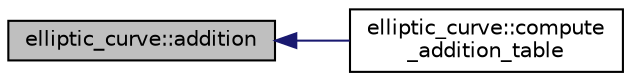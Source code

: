 digraph "elliptic_curve::addition"
{
  edge [fontname="Helvetica",fontsize="10",labelfontname="Helvetica",labelfontsize="10"];
  node [fontname="Helvetica",fontsize="10",shape=record];
  rankdir="LR";
  Node11 [label="elliptic_curve::addition",height=0.2,width=0.4,color="black", fillcolor="grey75", style="filled", fontcolor="black"];
  Node11 -> Node12 [dir="back",color="midnightblue",fontsize="10",style="solid",fontname="Helvetica"];
  Node12 [label="elliptic_curve::compute\l_addition_table",height=0.2,width=0.4,color="black", fillcolor="white", style="filled",URL="$d3/dea/classelliptic__curve.html#ac5cc1cd9f3021de56372cc0a0f75b0bd"];
}
